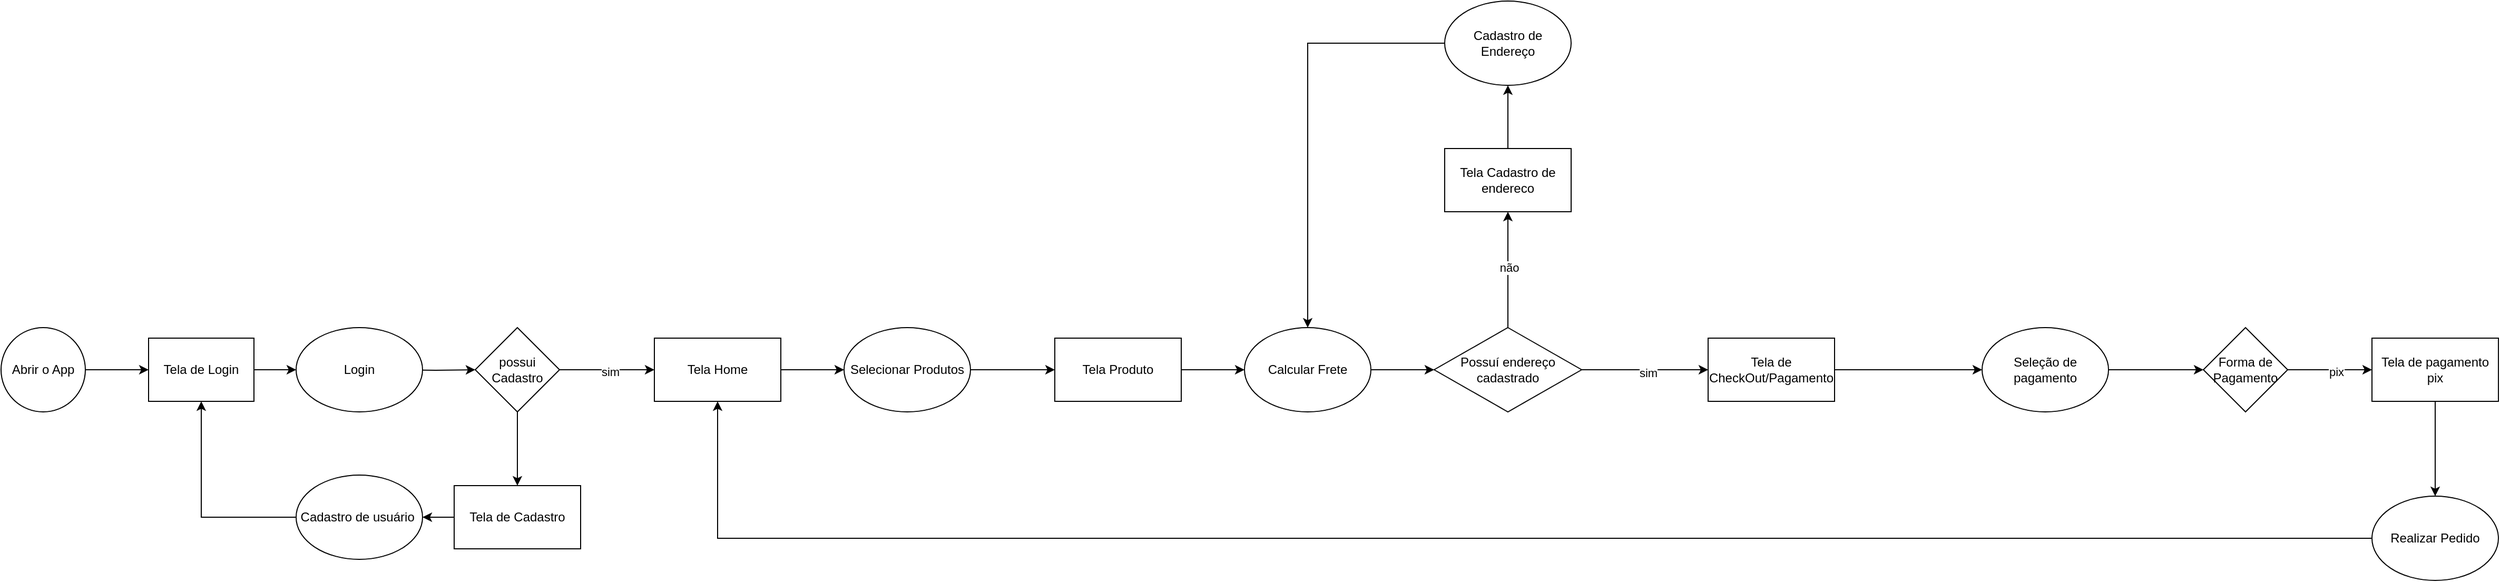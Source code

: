 <mxfile version="26.2.9">
  <diagram id="C5RBs43oDa-KdzZeNtuy" name="Page-1">
    <mxGraphModel dx="2854" dy="2089" grid="1" gridSize="10" guides="1" tooltips="1" connect="1" arrows="1" fold="1" page="0" pageScale="1" pageWidth="827" pageHeight="1169" math="0" shadow="0">
      <root>
        <mxCell id="WIyWlLk6GJQsqaUBKTNV-0" />
        <mxCell id="WIyWlLk6GJQsqaUBKTNV-1" parent="WIyWlLk6GJQsqaUBKTNV-0" />
        <mxCell id="fnbE6yRAtuJC7qQ22kXh-1" style="edgeStyle=orthogonalEdgeStyle;rounded=0;orthogonalLoop=1;jettySize=auto;html=1;" edge="1" parent="WIyWlLk6GJQsqaUBKTNV-1" source="fnbE6yRAtuJC7qQ22kXh-0" target="fnbE6yRAtuJC7qQ22kXh-2">
          <mxGeometry relative="1" as="geometry">
            <mxPoint x="190" y="80" as="targetPoint" />
          </mxGeometry>
        </mxCell>
        <mxCell id="fnbE6yRAtuJC7qQ22kXh-0" value="Abrir o App" style="ellipse;whiteSpace=wrap;html=1;aspect=fixed;" vertex="1" parent="WIyWlLk6GJQsqaUBKTNV-1">
          <mxGeometry x="40" y="40" width="80" height="80" as="geometry" />
        </mxCell>
        <mxCell id="fnbE6yRAtuJC7qQ22kXh-3" style="edgeStyle=orthogonalEdgeStyle;rounded=0;orthogonalLoop=1;jettySize=auto;html=1;" edge="1" parent="WIyWlLk6GJQsqaUBKTNV-1" source="fnbE6yRAtuJC7qQ22kXh-2" target="fnbE6yRAtuJC7qQ22kXh-7">
          <mxGeometry relative="1" as="geometry">
            <mxPoint x="334" y="80" as="targetPoint" />
          </mxGeometry>
        </mxCell>
        <mxCell id="fnbE6yRAtuJC7qQ22kXh-2" value="Tela de Login" style="rounded=0;whiteSpace=wrap;html=1;" vertex="1" parent="WIyWlLk6GJQsqaUBKTNV-1">
          <mxGeometry x="180" y="50" width="100" height="60" as="geometry" />
        </mxCell>
        <mxCell id="fnbE6yRAtuJC7qQ22kXh-5" style="edgeStyle=orthogonalEdgeStyle;rounded=0;orthogonalLoop=1;jettySize=auto;html=1;" edge="1" parent="WIyWlLk6GJQsqaUBKTNV-1" target="fnbE6yRAtuJC7qQ22kXh-6">
          <mxGeometry relative="1" as="geometry">
            <mxPoint x="500" y="80" as="targetPoint" />
            <mxPoint x="414" y="80" as="sourcePoint" />
          </mxGeometry>
        </mxCell>
        <mxCell id="fnbE6yRAtuJC7qQ22kXh-10" style="edgeStyle=orthogonalEdgeStyle;rounded=0;orthogonalLoop=1;jettySize=auto;html=1;" edge="1" parent="WIyWlLk6GJQsqaUBKTNV-1" source="fnbE6yRAtuJC7qQ22kXh-6" target="fnbE6yRAtuJC7qQ22kXh-25">
          <mxGeometry relative="1" as="geometry">
            <mxPoint x="640" y="80" as="targetPoint" />
          </mxGeometry>
        </mxCell>
        <mxCell id="fnbE6yRAtuJC7qQ22kXh-11" value="sim" style="edgeLabel;html=1;align=center;verticalAlign=middle;resizable=0;points=[];" vertex="1" connectable="0" parent="fnbE6yRAtuJC7qQ22kXh-10">
          <mxGeometry x="0.053" y="-2" relative="1" as="geometry">
            <mxPoint as="offset" />
          </mxGeometry>
        </mxCell>
        <mxCell id="fnbE6yRAtuJC7qQ22kXh-20" value="" style="edgeStyle=orthogonalEdgeStyle;rounded=0;orthogonalLoop=1;jettySize=auto;html=1;" edge="1" parent="WIyWlLk6GJQsqaUBKTNV-1" source="fnbE6yRAtuJC7qQ22kXh-6" target="fnbE6yRAtuJC7qQ22kXh-19">
          <mxGeometry relative="1" as="geometry" />
        </mxCell>
        <mxCell id="fnbE6yRAtuJC7qQ22kXh-6" value="possui Cadastro" style="rhombus;whiteSpace=wrap;html=1;" vertex="1" parent="WIyWlLk6GJQsqaUBKTNV-1">
          <mxGeometry x="490" y="40" width="80" height="80" as="geometry" />
        </mxCell>
        <mxCell id="fnbE6yRAtuJC7qQ22kXh-7" value="Login" style="ellipse;whiteSpace=wrap;html=1;" vertex="1" parent="WIyWlLk6GJQsqaUBKTNV-1">
          <mxGeometry x="320" y="40" width="120" height="80" as="geometry" />
        </mxCell>
        <mxCell id="fnbE6yRAtuJC7qQ22kXh-23" style="edgeStyle=orthogonalEdgeStyle;rounded=0;orthogonalLoop=1;jettySize=auto;html=1;" edge="1" parent="WIyWlLk6GJQsqaUBKTNV-1" source="fnbE6yRAtuJC7qQ22kXh-19" target="fnbE6yRAtuJC7qQ22kXh-22">
          <mxGeometry relative="1" as="geometry" />
        </mxCell>
        <mxCell id="fnbE6yRAtuJC7qQ22kXh-19" value="Tela de Cadastro" style="whiteSpace=wrap;html=1;" vertex="1" parent="WIyWlLk6GJQsqaUBKTNV-1">
          <mxGeometry x="470" y="190" width="120" height="60" as="geometry" />
        </mxCell>
        <mxCell id="fnbE6yRAtuJC7qQ22kXh-24" style="edgeStyle=orthogonalEdgeStyle;rounded=0;orthogonalLoop=1;jettySize=auto;html=1;" edge="1" parent="WIyWlLk6GJQsqaUBKTNV-1" source="fnbE6yRAtuJC7qQ22kXh-22" target="fnbE6yRAtuJC7qQ22kXh-2">
          <mxGeometry relative="1" as="geometry" />
        </mxCell>
        <mxCell id="fnbE6yRAtuJC7qQ22kXh-22" value="Cadastro de usuário&amp;nbsp;" style="ellipse;whiteSpace=wrap;html=1;" vertex="1" parent="WIyWlLk6GJQsqaUBKTNV-1">
          <mxGeometry x="320" y="180" width="120" height="80" as="geometry" />
        </mxCell>
        <mxCell id="fnbE6yRAtuJC7qQ22kXh-26" style="edgeStyle=orthogonalEdgeStyle;rounded=0;orthogonalLoop=1;jettySize=auto;html=1;" edge="1" parent="WIyWlLk6GJQsqaUBKTNV-1" source="fnbE6yRAtuJC7qQ22kXh-25" target="fnbE6yRAtuJC7qQ22kXh-27">
          <mxGeometry relative="1" as="geometry">
            <mxPoint x="830" y="80" as="targetPoint" />
          </mxGeometry>
        </mxCell>
        <mxCell id="fnbE6yRAtuJC7qQ22kXh-25" value="Tela Home" style="rounded=0;whiteSpace=wrap;html=1;" vertex="1" parent="WIyWlLk6GJQsqaUBKTNV-1">
          <mxGeometry x="660" y="50" width="120" height="60" as="geometry" />
        </mxCell>
        <mxCell id="fnbE6yRAtuJC7qQ22kXh-31" value="" style="edgeStyle=orthogonalEdgeStyle;rounded=0;orthogonalLoop=1;jettySize=auto;html=1;" edge="1" parent="WIyWlLk6GJQsqaUBKTNV-1" source="fnbE6yRAtuJC7qQ22kXh-27" target="fnbE6yRAtuJC7qQ22kXh-30">
          <mxGeometry relative="1" as="geometry" />
        </mxCell>
        <mxCell id="fnbE6yRAtuJC7qQ22kXh-27" value="Selecionar Produtos" style="ellipse;whiteSpace=wrap;html=1;" vertex="1" parent="WIyWlLk6GJQsqaUBKTNV-1">
          <mxGeometry x="840" y="40" width="120" height="80" as="geometry" />
        </mxCell>
        <mxCell id="fnbE6yRAtuJC7qQ22kXh-33" style="edgeStyle=orthogonalEdgeStyle;rounded=0;orthogonalLoop=1;jettySize=auto;html=1;exitX=1;exitY=0.5;exitDx=0;exitDy=0;" edge="1" parent="WIyWlLk6GJQsqaUBKTNV-1" source="fnbE6yRAtuJC7qQ22kXh-30" target="fnbE6yRAtuJC7qQ22kXh-32">
          <mxGeometry relative="1" as="geometry" />
        </mxCell>
        <mxCell id="fnbE6yRAtuJC7qQ22kXh-30" value="Tela Produto" style="whiteSpace=wrap;html=1;" vertex="1" parent="WIyWlLk6GJQsqaUBKTNV-1">
          <mxGeometry x="1040" y="50" width="120" height="60" as="geometry" />
        </mxCell>
        <mxCell id="fnbE6yRAtuJC7qQ22kXh-43" style="edgeStyle=orthogonalEdgeStyle;rounded=0;orthogonalLoop=1;jettySize=auto;html=1;exitX=1;exitY=0.5;exitDx=0;exitDy=0;entryX=0;entryY=0.5;entryDx=0;entryDy=0;" edge="1" parent="WIyWlLk6GJQsqaUBKTNV-1" source="fnbE6yRAtuJC7qQ22kXh-32" target="fnbE6yRAtuJC7qQ22kXh-42">
          <mxGeometry relative="1" as="geometry" />
        </mxCell>
        <mxCell id="fnbE6yRAtuJC7qQ22kXh-32" value="Calcular Frete" style="ellipse;whiteSpace=wrap;html=1;" vertex="1" parent="WIyWlLk6GJQsqaUBKTNV-1">
          <mxGeometry x="1220" y="40" width="120" height="80" as="geometry" />
        </mxCell>
        <mxCell id="fnbE6yRAtuJC7qQ22kXh-38" style="edgeStyle=orthogonalEdgeStyle;rounded=0;orthogonalLoop=1;jettySize=auto;html=1;" edge="1" parent="WIyWlLk6GJQsqaUBKTNV-1" source="fnbE6yRAtuJC7qQ22kXh-35" target="fnbE6yRAtuJC7qQ22kXh-39">
          <mxGeometry relative="1" as="geometry">
            <mxPoint x="1910" y="80" as="targetPoint" />
          </mxGeometry>
        </mxCell>
        <mxCell id="fnbE6yRAtuJC7qQ22kXh-35" value="Tela de CheckOut/Pagamento" style="rounded=0;whiteSpace=wrap;html=1;" vertex="1" parent="WIyWlLk6GJQsqaUBKTNV-1">
          <mxGeometry x="1660" y="50" width="120" height="60" as="geometry" />
        </mxCell>
        <mxCell id="fnbE6yRAtuJC7qQ22kXh-40" style="edgeStyle=orthogonalEdgeStyle;rounded=0;orthogonalLoop=1;jettySize=auto;html=1;" edge="1" parent="WIyWlLk6GJQsqaUBKTNV-1" source="fnbE6yRAtuJC7qQ22kXh-39" target="fnbE6yRAtuJC7qQ22kXh-55">
          <mxGeometry relative="1" as="geometry">
            <mxPoint x="2120" y="80" as="targetPoint" />
          </mxGeometry>
        </mxCell>
        <mxCell id="fnbE6yRAtuJC7qQ22kXh-39" value="Seleção de pagamento" style="ellipse;whiteSpace=wrap;html=1;" vertex="1" parent="WIyWlLk6GJQsqaUBKTNV-1">
          <mxGeometry x="1920" y="40" width="120" height="80" as="geometry" />
        </mxCell>
        <mxCell id="fnbE6yRAtuJC7qQ22kXh-44" style="edgeStyle=orthogonalEdgeStyle;rounded=0;orthogonalLoop=1;jettySize=auto;html=1;exitX=1;exitY=0.5;exitDx=0;exitDy=0;" edge="1" parent="WIyWlLk6GJQsqaUBKTNV-1" source="fnbE6yRAtuJC7qQ22kXh-42" target="fnbE6yRAtuJC7qQ22kXh-35">
          <mxGeometry relative="1" as="geometry" />
        </mxCell>
        <mxCell id="fnbE6yRAtuJC7qQ22kXh-49" value="sim" style="edgeLabel;html=1;align=center;verticalAlign=middle;resizable=0;points=[];" vertex="1" connectable="0" parent="fnbE6yRAtuJC7qQ22kXh-44">
          <mxGeometry x="0.053" y="-3" relative="1" as="geometry">
            <mxPoint as="offset" />
          </mxGeometry>
        </mxCell>
        <mxCell id="fnbE6yRAtuJC7qQ22kXh-45" style="edgeStyle=orthogonalEdgeStyle;rounded=0;orthogonalLoop=1;jettySize=auto;html=1;exitX=0.5;exitY=0;exitDx=0;exitDy=0;" edge="1" parent="WIyWlLk6GJQsqaUBKTNV-1" source="fnbE6yRAtuJC7qQ22kXh-42" target="fnbE6yRAtuJC7qQ22kXh-50">
          <mxGeometry relative="1" as="geometry">
            <mxPoint x="1470" y="-60" as="targetPoint" />
          </mxGeometry>
        </mxCell>
        <mxCell id="fnbE6yRAtuJC7qQ22kXh-46" value="não" style="edgeLabel;html=1;align=center;verticalAlign=middle;resizable=0;points=[];" vertex="1" connectable="0" parent="fnbE6yRAtuJC7qQ22kXh-45">
          <mxGeometry x="0.039" y="-1" relative="1" as="geometry">
            <mxPoint as="offset" />
          </mxGeometry>
        </mxCell>
        <mxCell id="fnbE6yRAtuJC7qQ22kXh-42" value="Possuí endereço cadastrado" style="rhombus;whiteSpace=wrap;html=1;" vertex="1" parent="WIyWlLk6GJQsqaUBKTNV-1">
          <mxGeometry x="1400" y="40" width="140" height="80" as="geometry" />
        </mxCell>
        <mxCell id="fnbE6yRAtuJC7qQ22kXh-52" style="edgeStyle=orthogonalEdgeStyle;rounded=0;orthogonalLoop=1;jettySize=auto;html=1;exitX=0.5;exitY=0;exitDx=0;exitDy=0;" edge="1" parent="WIyWlLk6GJQsqaUBKTNV-1" source="fnbE6yRAtuJC7qQ22kXh-50" target="fnbE6yRAtuJC7qQ22kXh-53">
          <mxGeometry relative="1" as="geometry">
            <mxPoint x="1470" y="-190" as="targetPoint" />
          </mxGeometry>
        </mxCell>
        <mxCell id="fnbE6yRAtuJC7qQ22kXh-50" value="Tela Cadastro de endereco" style="rounded=0;whiteSpace=wrap;html=1;" vertex="1" parent="WIyWlLk6GJQsqaUBKTNV-1">
          <mxGeometry x="1410" y="-130" width="120" height="60" as="geometry" />
        </mxCell>
        <mxCell id="fnbE6yRAtuJC7qQ22kXh-54" style="edgeStyle=orthogonalEdgeStyle;rounded=0;orthogonalLoop=1;jettySize=auto;html=1;" edge="1" parent="WIyWlLk6GJQsqaUBKTNV-1" source="fnbE6yRAtuJC7qQ22kXh-53" target="fnbE6yRAtuJC7qQ22kXh-32">
          <mxGeometry relative="1" as="geometry" />
        </mxCell>
        <mxCell id="fnbE6yRAtuJC7qQ22kXh-53" value="Cadastro de Endereço" style="ellipse;whiteSpace=wrap;html=1;" vertex="1" parent="WIyWlLk6GJQsqaUBKTNV-1">
          <mxGeometry x="1410" y="-270" width="120" height="80" as="geometry" />
        </mxCell>
        <mxCell id="fnbE6yRAtuJC7qQ22kXh-57" style="edgeStyle=orthogonalEdgeStyle;rounded=0;orthogonalLoop=1;jettySize=auto;html=1;exitX=1;exitY=0.5;exitDx=0;exitDy=0;" edge="1" parent="WIyWlLk6GJQsqaUBKTNV-1" source="fnbE6yRAtuJC7qQ22kXh-55" target="fnbE6yRAtuJC7qQ22kXh-59">
          <mxGeometry relative="1" as="geometry">
            <mxPoint x="2280" y="80" as="targetPoint" />
          </mxGeometry>
        </mxCell>
        <mxCell id="fnbE6yRAtuJC7qQ22kXh-58" value="pix" style="edgeLabel;html=1;align=center;verticalAlign=middle;resizable=0;points=[];" vertex="1" connectable="0" parent="fnbE6yRAtuJC7qQ22kXh-57">
          <mxGeometry x="0.154" y="-2" relative="1" as="geometry">
            <mxPoint as="offset" />
          </mxGeometry>
        </mxCell>
        <mxCell id="fnbE6yRAtuJC7qQ22kXh-55" value="Forma de Pagamento" style="rhombus;whiteSpace=wrap;html=1;" vertex="1" parent="WIyWlLk6GJQsqaUBKTNV-1">
          <mxGeometry x="2130" y="40" width="80" height="80" as="geometry" />
        </mxCell>
        <mxCell id="fnbE6yRAtuJC7qQ22kXh-60" style="edgeStyle=orthogonalEdgeStyle;rounded=0;orthogonalLoop=1;jettySize=auto;html=1;entryX=0.5;entryY=0;entryDx=0;entryDy=0;" edge="1" parent="WIyWlLk6GJQsqaUBKTNV-1" source="fnbE6yRAtuJC7qQ22kXh-59" target="fnbE6yRAtuJC7qQ22kXh-62">
          <mxGeometry relative="1" as="geometry">
            <mxPoint x="2350" y="180" as="targetPoint" />
          </mxGeometry>
        </mxCell>
        <mxCell id="fnbE6yRAtuJC7qQ22kXh-59" value="Tela de pagamento pix" style="rounded=0;whiteSpace=wrap;html=1;" vertex="1" parent="WIyWlLk6GJQsqaUBKTNV-1">
          <mxGeometry x="2290" y="50" width="120" height="60" as="geometry" />
        </mxCell>
        <mxCell id="fnbE6yRAtuJC7qQ22kXh-63" style="edgeStyle=orthogonalEdgeStyle;rounded=0;orthogonalLoop=1;jettySize=auto;html=1;exitX=0;exitY=0.5;exitDx=0;exitDy=0;entryX=0.5;entryY=1;entryDx=0;entryDy=0;" edge="1" parent="WIyWlLk6GJQsqaUBKTNV-1" source="fnbE6yRAtuJC7qQ22kXh-62" target="fnbE6yRAtuJC7qQ22kXh-25">
          <mxGeometry relative="1" as="geometry" />
        </mxCell>
        <mxCell id="fnbE6yRAtuJC7qQ22kXh-62" value="Realizar Pedido" style="ellipse;whiteSpace=wrap;html=1;" vertex="1" parent="WIyWlLk6GJQsqaUBKTNV-1">
          <mxGeometry x="2290" y="200" width="120" height="80" as="geometry" />
        </mxCell>
      </root>
    </mxGraphModel>
  </diagram>
</mxfile>
